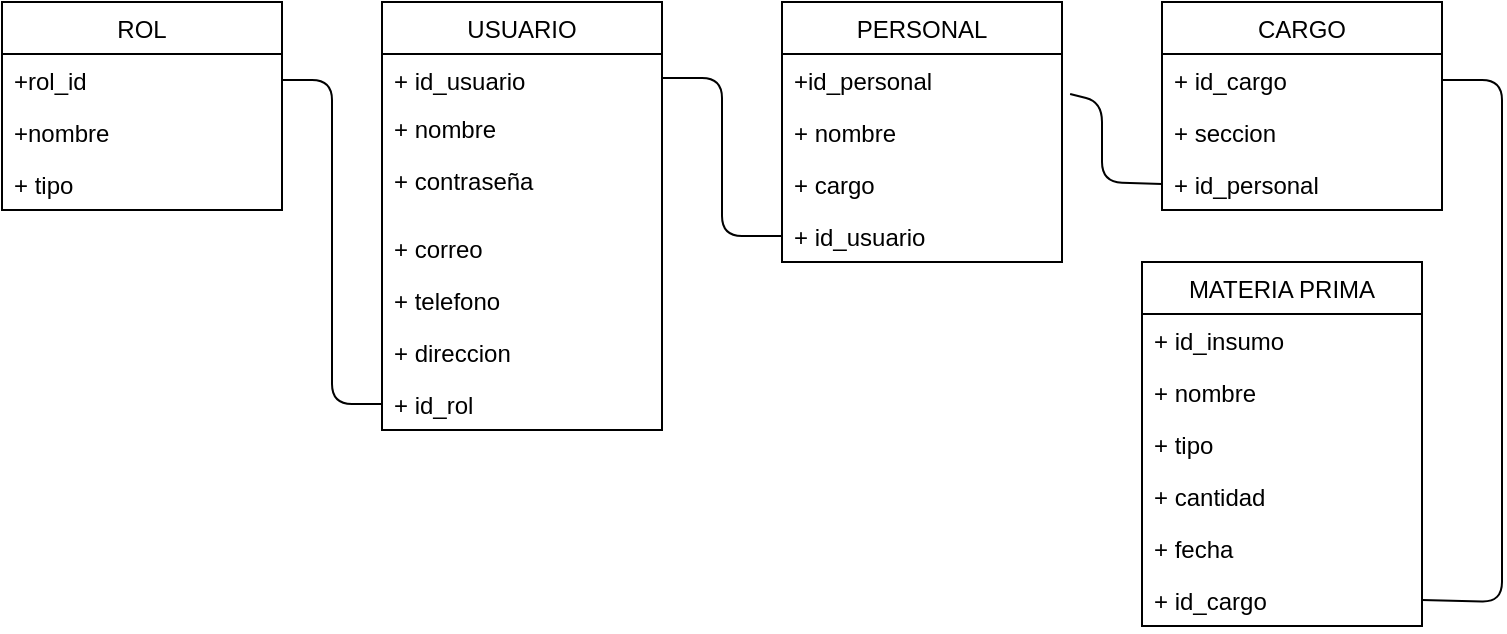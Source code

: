 <mxfile version="14.5.10" type="github">
  <diagram id="vu9q2TfFeXYQl1ZxemW1" name="Page-1">
    <mxGraphModel dx="868" dy="439" grid="1" gridSize="10" guides="1" tooltips="1" connect="1" arrows="1" fold="1" page="1" pageScale="1" pageWidth="827" pageHeight="1169" math="0" shadow="0">
      <root>
        <mxCell id="0" />
        <mxCell id="1" parent="0" />
        <mxCell id="s8llVcQ40oUD1Y_5SZDA-6" value="ROL" style="swimlane;fontStyle=0;childLayout=stackLayout;horizontal=1;startSize=26;fillColor=none;horizontalStack=0;resizeParent=1;resizeParentMax=0;resizeLast=0;collapsible=1;marginBottom=0;" vertex="1" parent="1">
          <mxGeometry x="40" y="40" width="140" height="104" as="geometry" />
        </mxCell>
        <mxCell id="s8llVcQ40oUD1Y_5SZDA-7" value="+rol_id" style="text;strokeColor=none;fillColor=none;align=left;verticalAlign=top;spacingLeft=4;spacingRight=4;overflow=hidden;rotatable=0;points=[[0,0.5],[1,0.5]];portConstraint=eastwest;" vertex="1" parent="s8llVcQ40oUD1Y_5SZDA-6">
          <mxGeometry y="26" width="140" height="26" as="geometry" />
        </mxCell>
        <mxCell id="s8llVcQ40oUD1Y_5SZDA-8" value="+nombre" style="text;strokeColor=none;fillColor=none;align=left;verticalAlign=top;spacingLeft=4;spacingRight=4;overflow=hidden;rotatable=0;points=[[0,0.5],[1,0.5]];portConstraint=eastwest;" vertex="1" parent="s8llVcQ40oUD1Y_5SZDA-6">
          <mxGeometry y="52" width="140" height="26" as="geometry" />
        </mxCell>
        <mxCell id="s8llVcQ40oUD1Y_5SZDA-9" value="+ tipo&#xa;" style="text;strokeColor=none;fillColor=none;align=left;verticalAlign=top;spacingLeft=4;spacingRight=4;overflow=hidden;rotatable=0;points=[[0,0.5],[1,0.5]];portConstraint=eastwest;" vertex="1" parent="s8llVcQ40oUD1Y_5SZDA-6">
          <mxGeometry y="78" width="140" height="26" as="geometry" />
        </mxCell>
        <mxCell id="s8llVcQ40oUD1Y_5SZDA-10" value="USUARIO" style="swimlane;fontStyle=0;childLayout=stackLayout;horizontal=1;startSize=26;fillColor=none;horizontalStack=0;resizeParent=1;resizeParentMax=0;resizeLast=0;collapsible=1;marginBottom=0;" vertex="1" parent="1">
          <mxGeometry x="230" y="40" width="140" height="214" as="geometry" />
        </mxCell>
        <mxCell id="s8llVcQ40oUD1Y_5SZDA-11" value="+ id_usuario" style="text;strokeColor=none;fillColor=none;align=left;verticalAlign=top;spacingLeft=4;spacingRight=4;overflow=hidden;rotatable=0;points=[[0,0.5],[1,0.5]];portConstraint=eastwest;" vertex="1" parent="s8llVcQ40oUD1Y_5SZDA-10">
          <mxGeometry y="26" width="140" height="24" as="geometry" />
        </mxCell>
        <mxCell id="s8llVcQ40oUD1Y_5SZDA-12" value="+ nombre" style="text;strokeColor=none;fillColor=none;align=left;verticalAlign=top;spacingLeft=4;spacingRight=4;overflow=hidden;rotatable=0;points=[[0,0.5],[1,0.5]];portConstraint=eastwest;" vertex="1" parent="s8llVcQ40oUD1Y_5SZDA-10">
          <mxGeometry y="50" width="140" height="26" as="geometry" />
        </mxCell>
        <mxCell id="s8llVcQ40oUD1Y_5SZDA-13" value="+ contraseña" style="text;strokeColor=none;fillColor=none;align=left;verticalAlign=top;spacingLeft=4;spacingRight=4;overflow=hidden;rotatable=0;points=[[0,0.5],[1,0.5]];portConstraint=eastwest;" vertex="1" parent="s8llVcQ40oUD1Y_5SZDA-10">
          <mxGeometry y="76" width="140" height="34" as="geometry" />
        </mxCell>
        <mxCell id="s8llVcQ40oUD1Y_5SZDA-18" value="+ correo&#xa;" style="text;strokeColor=none;fillColor=none;align=left;verticalAlign=top;spacingLeft=4;spacingRight=4;overflow=hidden;rotatable=0;points=[[0,0.5],[1,0.5]];portConstraint=eastwest;" vertex="1" parent="s8llVcQ40oUD1Y_5SZDA-10">
          <mxGeometry y="110" width="140" height="26" as="geometry" />
        </mxCell>
        <mxCell id="s8llVcQ40oUD1Y_5SZDA-17" value="+ telefono" style="text;strokeColor=none;fillColor=none;align=left;verticalAlign=top;spacingLeft=4;spacingRight=4;overflow=hidden;rotatable=0;points=[[0,0.5],[1,0.5]];portConstraint=eastwest;" vertex="1" parent="s8llVcQ40oUD1Y_5SZDA-10">
          <mxGeometry y="136" width="140" height="26" as="geometry" />
        </mxCell>
        <mxCell id="s8llVcQ40oUD1Y_5SZDA-16" value="+ direccion" style="text;strokeColor=none;fillColor=none;align=left;verticalAlign=top;spacingLeft=4;spacingRight=4;overflow=hidden;rotatable=0;points=[[0,0.5],[1,0.5]];portConstraint=eastwest;" vertex="1" parent="s8llVcQ40oUD1Y_5SZDA-10">
          <mxGeometry y="162" width="140" height="26" as="geometry" />
        </mxCell>
        <mxCell id="s8llVcQ40oUD1Y_5SZDA-20" value="+ id_rol" style="text;strokeColor=none;fillColor=none;align=left;verticalAlign=top;spacingLeft=4;spacingRight=4;overflow=hidden;rotatable=0;points=[[0,0.5],[1,0.5]];portConstraint=eastwest;" vertex="1" parent="s8llVcQ40oUD1Y_5SZDA-10">
          <mxGeometry y="188" width="140" height="26" as="geometry" />
        </mxCell>
        <mxCell id="s8llVcQ40oUD1Y_5SZDA-22" value="" style="endArrow=none;endFill=0;endSize=12;html=1;entryX=1;entryY=0.5;entryDx=0;entryDy=0;exitX=0;exitY=0.5;exitDx=0;exitDy=0;edgeStyle=orthogonalEdgeStyle;" edge="1" parent="1" source="s8llVcQ40oUD1Y_5SZDA-20" target="s8llVcQ40oUD1Y_5SZDA-7">
          <mxGeometry width="160" relative="1" as="geometry">
            <mxPoint x="150" y="280" as="sourcePoint" />
            <mxPoint x="310" y="280" as="targetPoint" />
          </mxGeometry>
        </mxCell>
        <mxCell id="s8llVcQ40oUD1Y_5SZDA-23" value="MATERIA PRIMA" style="swimlane;fontStyle=0;childLayout=stackLayout;horizontal=1;startSize=26;fillColor=none;horizontalStack=0;resizeParent=1;resizeParentMax=0;resizeLast=0;collapsible=1;marginBottom=0;" vertex="1" parent="1">
          <mxGeometry x="610" y="170" width="140" height="182" as="geometry" />
        </mxCell>
        <mxCell id="s8llVcQ40oUD1Y_5SZDA-24" value="+ id_insumo" style="text;strokeColor=none;fillColor=none;align=left;verticalAlign=top;spacingLeft=4;spacingRight=4;overflow=hidden;rotatable=0;points=[[0,0.5],[1,0.5]];portConstraint=eastwest;" vertex="1" parent="s8llVcQ40oUD1Y_5SZDA-23">
          <mxGeometry y="26" width="140" height="26" as="geometry" />
        </mxCell>
        <mxCell id="s8llVcQ40oUD1Y_5SZDA-27" value="+ nombre&#xa;" style="text;strokeColor=none;fillColor=none;align=left;verticalAlign=top;spacingLeft=4;spacingRight=4;overflow=hidden;rotatable=0;points=[[0,0.5],[1,0.5]];portConstraint=eastwest;" vertex="1" parent="s8llVcQ40oUD1Y_5SZDA-23">
          <mxGeometry y="52" width="140" height="26" as="geometry" />
        </mxCell>
        <mxCell id="s8llVcQ40oUD1Y_5SZDA-25" value="+ tipo " style="text;strokeColor=none;fillColor=none;align=left;verticalAlign=top;spacingLeft=4;spacingRight=4;overflow=hidden;rotatable=0;points=[[0,0.5],[1,0.5]];portConstraint=eastwest;" vertex="1" parent="s8llVcQ40oUD1Y_5SZDA-23">
          <mxGeometry y="78" width="140" height="26" as="geometry" />
        </mxCell>
        <mxCell id="s8llVcQ40oUD1Y_5SZDA-26" value="+ cantidad" style="text;strokeColor=none;fillColor=none;align=left;verticalAlign=top;spacingLeft=4;spacingRight=4;overflow=hidden;rotatable=0;points=[[0,0.5],[1,0.5]];portConstraint=eastwest;" vertex="1" parent="s8llVcQ40oUD1Y_5SZDA-23">
          <mxGeometry y="104" width="140" height="26" as="geometry" />
        </mxCell>
        <mxCell id="s8llVcQ40oUD1Y_5SZDA-28" value="+ fecha" style="text;strokeColor=none;fillColor=none;align=left;verticalAlign=top;spacingLeft=4;spacingRight=4;overflow=hidden;rotatable=0;points=[[0,0.5],[1,0.5]];portConstraint=eastwest;" vertex="1" parent="s8llVcQ40oUD1Y_5SZDA-23">
          <mxGeometry y="130" width="140" height="26" as="geometry" />
        </mxCell>
        <mxCell id="s8llVcQ40oUD1Y_5SZDA-29" value="+ id_cargo" style="text;strokeColor=none;fillColor=none;align=left;verticalAlign=top;spacingLeft=4;spacingRight=4;overflow=hidden;rotatable=0;points=[[0,0.5],[1,0.5]];portConstraint=eastwest;" vertex="1" parent="s8llVcQ40oUD1Y_5SZDA-23">
          <mxGeometry y="156" width="140" height="26" as="geometry" />
        </mxCell>
        <mxCell id="s8llVcQ40oUD1Y_5SZDA-30" value="" style="endArrow=none;endFill=0;endSize=12;html=1;entryX=1;entryY=0.5;entryDx=0;entryDy=0;exitX=0;exitY=0.5;exitDx=0;exitDy=0;" edge="1" parent="1" source="s8llVcQ40oUD1Y_5SZDA-36" target="s8llVcQ40oUD1Y_5SZDA-11">
          <mxGeometry width="160" relative="1" as="geometry">
            <mxPoint x="310" y="240" as="sourcePoint" />
            <mxPoint x="470" y="240" as="targetPoint" />
            <Array as="points">
              <mxPoint x="400" y="157" />
              <mxPoint x="400" y="78" />
            </Array>
          </mxGeometry>
        </mxCell>
        <mxCell id="s8llVcQ40oUD1Y_5SZDA-31" value="PERSONAL" style="swimlane;fontStyle=0;childLayout=stackLayout;horizontal=1;startSize=26;fillColor=none;horizontalStack=0;resizeParent=1;resizeParentMax=0;resizeLast=0;collapsible=1;marginBottom=0;" vertex="1" parent="1">
          <mxGeometry x="430" y="40" width="140" height="130" as="geometry" />
        </mxCell>
        <mxCell id="s8llVcQ40oUD1Y_5SZDA-32" value="+id_personal" style="text;strokeColor=none;fillColor=none;align=left;verticalAlign=top;spacingLeft=4;spacingRight=4;overflow=hidden;rotatable=0;points=[[0,0.5],[1,0.5]];portConstraint=eastwest;" vertex="1" parent="s8llVcQ40oUD1Y_5SZDA-31">
          <mxGeometry y="26" width="140" height="26" as="geometry" />
        </mxCell>
        <mxCell id="s8llVcQ40oUD1Y_5SZDA-33" value="+ nombre&#xa;" style="text;strokeColor=none;fillColor=none;align=left;verticalAlign=top;spacingLeft=4;spacingRight=4;overflow=hidden;rotatable=0;points=[[0,0.5],[1,0.5]];portConstraint=eastwest;" vertex="1" parent="s8llVcQ40oUD1Y_5SZDA-31">
          <mxGeometry y="52" width="140" height="26" as="geometry" />
        </mxCell>
        <mxCell id="s8llVcQ40oUD1Y_5SZDA-34" value="+ cargo" style="text;strokeColor=none;fillColor=none;align=left;verticalAlign=top;spacingLeft=4;spacingRight=4;overflow=hidden;rotatable=0;points=[[0,0.5],[1,0.5]];portConstraint=eastwest;" vertex="1" parent="s8llVcQ40oUD1Y_5SZDA-31">
          <mxGeometry y="78" width="140" height="26" as="geometry" />
        </mxCell>
        <mxCell id="s8llVcQ40oUD1Y_5SZDA-36" value="+ id_usuario&#xa;" style="text;strokeColor=none;fillColor=none;align=left;verticalAlign=top;spacingLeft=4;spacingRight=4;overflow=hidden;rotatable=0;points=[[0,0.5],[1,0.5]];portConstraint=eastwest;" vertex="1" parent="s8llVcQ40oUD1Y_5SZDA-31">
          <mxGeometry y="104" width="140" height="26" as="geometry" />
        </mxCell>
        <mxCell id="s8llVcQ40oUD1Y_5SZDA-37" value="CARGO" style="swimlane;fontStyle=0;childLayout=stackLayout;horizontal=1;startSize=26;fillColor=none;horizontalStack=0;resizeParent=1;resizeParentMax=0;resizeLast=0;collapsible=1;marginBottom=0;" vertex="1" parent="1">
          <mxGeometry x="620" y="40" width="140" height="104" as="geometry" />
        </mxCell>
        <mxCell id="s8llVcQ40oUD1Y_5SZDA-38" value="+ id_cargo" style="text;strokeColor=none;fillColor=none;align=left;verticalAlign=top;spacingLeft=4;spacingRight=4;overflow=hidden;rotatable=0;points=[[0,0.5],[1,0.5]];portConstraint=eastwest;" vertex="1" parent="s8llVcQ40oUD1Y_5SZDA-37">
          <mxGeometry y="26" width="140" height="26" as="geometry" />
        </mxCell>
        <mxCell id="s8llVcQ40oUD1Y_5SZDA-39" value="+ seccion" style="text;strokeColor=none;fillColor=none;align=left;verticalAlign=top;spacingLeft=4;spacingRight=4;overflow=hidden;rotatable=0;points=[[0,0.5],[1,0.5]];portConstraint=eastwest;" vertex="1" parent="s8llVcQ40oUD1Y_5SZDA-37">
          <mxGeometry y="52" width="140" height="26" as="geometry" />
        </mxCell>
        <mxCell id="s8llVcQ40oUD1Y_5SZDA-40" value="+ id_personal" style="text;strokeColor=none;fillColor=none;align=left;verticalAlign=top;spacingLeft=4;spacingRight=4;overflow=hidden;rotatable=0;points=[[0,0.5],[1,0.5]];portConstraint=eastwest;" vertex="1" parent="s8llVcQ40oUD1Y_5SZDA-37">
          <mxGeometry y="78" width="140" height="26" as="geometry" />
        </mxCell>
        <mxCell id="s8llVcQ40oUD1Y_5SZDA-41" value="" style="endArrow=none;endFill=0;endSize=12;html=1;entryX=1.029;entryY=0.769;entryDx=0;entryDy=0;exitX=0;exitY=0.5;exitDx=0;exitDy=0;entryPerimeter=0;" edge="1" parent="1" source="s8llVcQ40oUD1Y_5SZDA-40" target="s8llVcQ40oUD1Y_5SZDA-32">
          <mxGeometry width="160" relative="1" as="geometry">
            <mxPoint x="610" y="130" as="sourcePoint" />
            <mxPoint x="590" y="120" as="targetPoint" />
            <Array as="points">
              <mxPoint x="590" y="130" />
              <mxPoint x="590" y="90" />
            </Array>
          </mxGeometry>
        </mxCell>
        <mxCell id="s8llVcQ40oUD1Y_5SZDA-42" value="" style="endArrow=none;endFill=0;endSize=12;html=1;entryX=1;entryY=0.5;entryDx=0;entryDy=0;exitX=1;exitY=0.5;exitDx=0;exitDy=0;" edge="1" parent="1" source="s8llVcQ40oUD1Y_5SZDA-29" target="s8llVcQ40oUD1Y_5SZDA-38">
          <mxGeometry width="160" relative="1" as="geometry">
            <mxPoint x="640" y="170" as="sourcePoint" />
            <mxPoint x="800" y="170" as="targetPoint" />
            <Array as="points">
              <mxPoint x="790" y="340" />
              <mxPoint x="790" y="79" />
            </Array>
          </mxGeometry>
        </mxCell>
      </root>
    </mxGraphModel>
  </diagram>
</mxfile>
